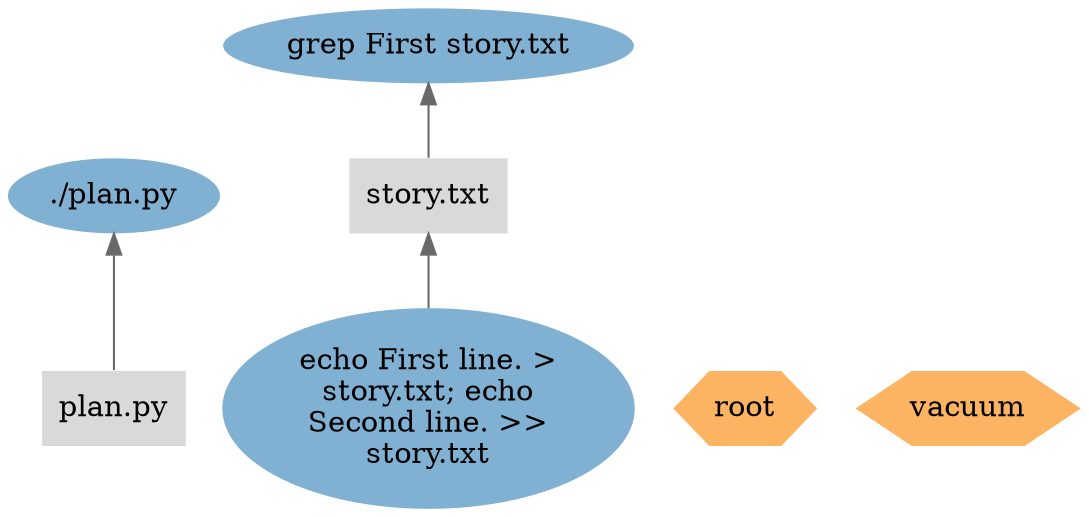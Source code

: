 strict digraph {
  graph [rankdir=BT bgcolor=transparent]
  node [penwidth=0 colorscheme=set39 style=filled fillcolor=5]
  edge [color=dimgray arrowhead=normal]
  3 [label="plan.py" shape=rect fillcolor=9]
  7 [label="story.txt" shape=rect fillcolor=9]
  1 [label="root" shape=hexagon fillcolor=6]
  5 [label="./plan.py"]
  6 [label="echo First line. >\nstory.txt; echo\nSecond line. >>\nstory.txt"]
  8 [label="grep First story.txt"]
  2 [label="vacuum" shape=hexagon fillcolor=6]
  3 -> 5
  6 -> 7
  7 -> 8
}
